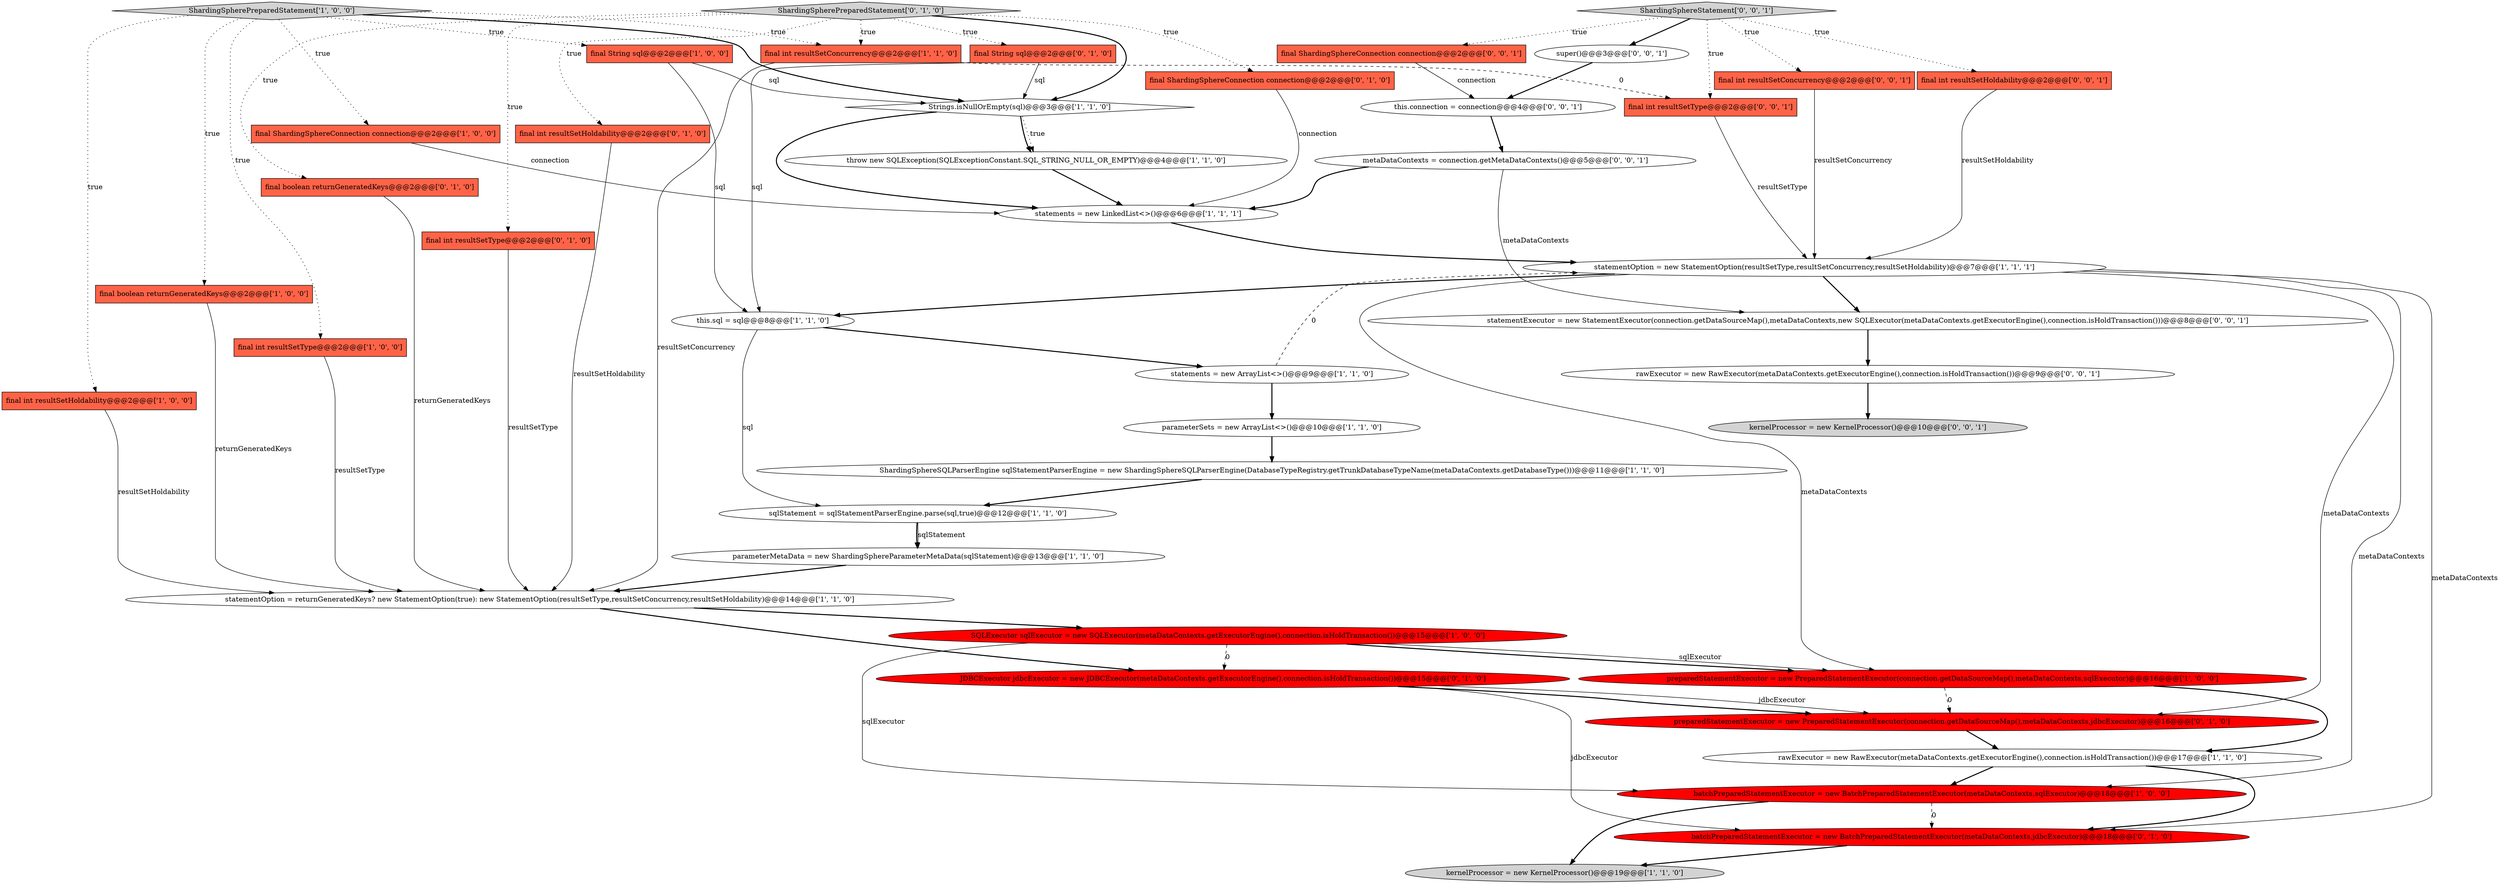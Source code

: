 digraph {
34 [style = filled, label = "final int resultSetHoldability@@@2@@@['0', '0', '1']", fillcolor = tomato, shape = box image = "AAA0AAABBB3BBB"];
35 [style = filled, label = "metaDataContexts = connection.getMetaDataContexts()@@@5@@@['0', '0', '1']", fillcolor = white, shape = ellipse image = "AAA0AAABBB3BBB"];
41 [style = filled, label = "statementExecutor = new StatementExecutor(connection.getDataSourceMap(),metaDataContexts,new SQLExecutor(metaDataContexts.getExecutorEngine(),connection.isHoldTransaction()))@@@8@@@['0', '0', '1']", fillcolor = white, shape = ellipse image = "AAA0AAABBB3BBB"];
26 [style = filled, label = "preparedStatementExecutor = new PreparedStatementExecutor(connection.getDataSourceMap(),metaDataContexts,jdbcExecutor)@@@16@@@['0', '1', '0']", fillcolor = red, shape = ellipse image = "AAA1AAABBB2BBB"];
19 [style = filled, label = "final String sql@@@2@@@['1', '0', '0']", fillcolor = tomato, shape = box image = "AAA0AAABBB1BBB"];
6 [style = filled, label = "throw new SQLException(SQLExceptionConstant.SQL_STRING_NULL_OR_EMPTY)@@@4@@@['1', '1', '0']", fillcolor = white, shape = ellipse image = "AAA0AAABBB1BBB"];
14 [style = filled, label = "parameterSets = new ArrayList<>()@@@10@@@['1', '1', '0']", fillcolor = white, shape = ellipse image = "AAA0AAABBB1BBB"];
28 [style = filled, label = "final int resultSetHoldability@@@2@@@['0', '1', '0']", fillcolor = tomato, shape = box image = "AAA0AAABBB2BBB"];
8 [style = filled, label = "statements = new LinkedList<>()@@@6@@@['1', '1', '1']", fillcolor = white, shape = ellipse image = "AAA0AAABBB1BBB"];
37 [style = filled, label = "rawExecutor = new RawExecutor(metaDataContexts.getExecutorEngine(),connection.isHoldTransaction())@@@9@@@['0', '0', '1']", fillcolor = white, shape = ellipse image = "AAA0AAABBB3BBB"];
31 [style = filled, label = "final boolean returnGeneratedKeys@@@2@@@['0', '1', '0']", fillcolor = tomato, shape = box image = "AAA0AAABBB2BBB"];
13 [style = filled, label = "final boolean returnGeneratedKeys@@@2@@@['1', '0', '0']", fillcolor = tomato, shape = box image = "AAA0AAABBB1BBB"];
23 [style = filled, label = "batchPreparedStatementExecutor = new BatchPreparedStatementExecutor(metaDataContexts,jdbcExecutor)@@@18@@@['0', '1', '0']", fillcolor = red, shape = ellipse image = "AAA1AAABBB2BBB"];
36 [style = filled, label = "final ShardingSphereConnection connection@@@2@@@['0', '0', '1']", fillcolor = tomato, shape = box image = "AAA0AAABBB3BBB"];
22 [style = filled, label = "sqlStatement = sqlStatementParserEngine.parse(sql,true)@@@12@@@['1', '1', '0']", fillcolor = white, shape = ellipse image = "AAA0AAABBB1BBB"];
12 [style = filled, label = "statementOption = new StatementOption(resultSetType,resultSetConcurrency,resultSetHoldability)@@@7@@@['1', '1', '1']", fillcolor = white, shape = ellipse image = "AAA0AAABBB1BBB"];
17 [style = filled, label = "rawExecutor = new RawExecutor(metaDataContexts.getExecutorEngine(),connection.isHoldTransaction())@@@17@@@['1', '1', '0']", fillcolor = white, shape = ellipse image = "AAA0AAABBB1BBB"];
30 [style = filled, label = "JDBCExecutor jdbcExecutor = new JDBCExecutor(metaDataContexts.getExecutorEngine(),connection.isHoldTransaction())@@@15@@@['0', '1', '0']", fillcolor = red, shape = ellipse image = "AAA1AAABBB2BBB"];
40 [style = filled, label = "kernelProcessor = new KernelProcessor()@@@10@@@['0', '0', '1']", fillcolor = lightgray, shape = ellipse image = "AAA0AAABBB3BBB"];
1 [style = filled, label = "final int resultSetType@@@2@@@['1', '0', '0']", fillcolor = tomato, shape = box image = "AAA0AAABBB1BBB"];
9 [style = filled, label = "Strings.isNullOrEmpty(sql)@@@3@@@['1', '1', '0']", fillcolor = white, shape = diamond image = "AAA0AAABBB1BBB"];
38 [style = filled, label = "ShardingSphereStatement['0', '0', '1']", fillcolor = lightgray, shape = diamond image = "AAA0AAABBB3BBB"];
29 [style = filled, label = "final String sql@@@2@@@['0', '1', '0']", fillcolor = tomato, shape = box image = "AAA0AAABBB2BBB"];
11 [style = filled, label = "ShardingSphereSQLParserEngine sqlStatementParserEngine = new ShardingSphereSQLParserEngine(DatabaseTypeRegistry.getTrunkDatabaseTypeName(metaDataContexts.getDatabaseType()))@@@11@@@['1', '1', '0']", fillcolor = white, shape = ellipse image = "AAA0AAABBB1BBB"];
15 [style = filled, label = "statements = new ArrayList<>()@@@9@@@['1', '1', '0']", fillcolor = white, shape = ellipse image = "AAA0AAABBB1BBB"];
42 [style = filled, label = "this.connection = connection@@@4@@@['0', '0', '1']", fillcolor = white, shape = ellipse image = "AAA0AAABBB3BBB"];
0 [style = filled, label = "parameterMetaData = new ShardingSphereParameterMetaData(sqlStatement)@@@13@@@['1', '1', '0']", fillcolor = white, shape = ellipse image = "AAA0AAABBB1BBB"];
39 [style = filled, label = "final int resultSetType@@@2@@@['0', '0', '1']", fillcolor = tomato, shape = box image = "AAA0AAABBB3BBB"];
4 [style = filled, label = "preparedStatementExecutor = new PreparedStatementExecutor(connection.getDataSourceMap(),metaDataContexts,sqlExecutor)@@@16@@@['1', '0', '0']", fillcolor = red, shape = ellipse image = "AAA1AAABBB1BBB"];
16 [style = filled, label = "batchPreparedStatementExecutor = new BatchPreparedStatementExecutor(metaDataContexts,sqlExecutor)@@@18@@@['1', '0', '0']", fillcolor = red, shape = ellipse image = "AAA1AAABBB1BBB"];
33 [style = filled, label = "super()@@@3@@@['0', '0', '1']", fillcolor = white, shape = ellipse image = "AAA0AAABBB3BBB"];
18 [style = filled, label = "kernelProcessor = new KernelProcessor()@@@19@@@['1', '1', '0']", fillcolor = lightgray, shape = ellipse image = "AAA0AAABBB1BBB"];
2 [style = filled, label = "statementOption = returnGeneratedKeys? new StatementOption(true): new StatementOption(resultSetType,resultSetConcurrency,resultSetHoldability)@@@14@@@['1', '1', '0']", fillcolor = white, shape = ellipse image = "AAA0AAABBB1BBB"];
20 [style = filled, label = "ShardingSpherePreparedStatement['1', '0', '0']", fillcolor = lightgray, shape = diamond image = "AAA0AAABBB1BBB"];
25 [style = filled, label = "final int resultSetType@@@2@@@['0', '1', '0']", fillcolor = tomato, shape = box image = "AAA0AAABBB2BBB"];
3 [style = filled, label = "final ShardingSphereConnection connection@@@2@@@['1', '0', '0']", fillcolor = tomato, shape = box image = "AAA0AAABBB1BBB"];
7 [style = filled, label = "SQLExecutor sqlExecutor = new SQLExecutor(metaDataContexts.getExecutorEngine(),connection.isHoldTransaction())@@@15@@@['1', '0', '0']", fillcolor = red, shape = ellipse image = "AAA1AAABBB1BBB"];
10 [style = filled, label = "this.sql = sql@@@8@@@['1', '1', '0']", fillcolor = white, shape = ellipse image = "AAA0AAABBB1BBB"];
21 [style = filled, label = "final int resultSetConcurrency@@@2@@@['1', '1', '0']", fillcolor = tomato, shape = box image = "AAA0AAABBB1BBB"];
24 [style = filled, label = "ShardingSpherePreparedStatement['0', '1', '0']", fillcolor = lightgray, shape = diamond image = "AAA0AAABBB2BBB"];
27 [style = filled, label = "final ShardingSphereConnection connection@@@2@@@['0', '1', '0']", fillcolor = tomato, shape = box image = "AAA0AAABBB2BBB"];
32 [style = filled, label = "final int resultSetConcurrency@@@2@@@['0', '0', '1']", fillcolor = tomato, shape = box image = "AAA0AAABBB3BBB"];
5 [style = filled, label = "final int resultSetHoldability@@@2@@@['1', '0', '0']", fillcolor = tomato, shape = box image = "AAA0AAABBB1BBB"];
12->4 [style = solid, label="metaDataContexts"];
5->2 [style = solid, label="resultSetHoldability"];
30->26 [style = solid, label="jdbcExecutor"];
16->18 [style = bold, label=""];
15->12 [style = dashed, label="0"];
10->15 [style = bold, label=""];
4->17 [style = bold, label=""];
4->26 [style = dashed, label="0"];
3->8 [style = solid, label="connection"];
15->14 [style = bold, label=""];
26->17 [style = bold, label=""];
24->25 [style = dotted, label="true"];
20->9 [style = bold, label=""];
38->34 [style = dotted, label="true"];
24->29 [style = dotted, label="true"];
24->9 [style = bold, label=""];
0->2 [style = bold, label=""];
24->31 [style = dotted, label="true"];
36->42 [style = solid, label="connection"];
7->16 [style = solid, label="sqlExecutor"];
38->39 [style = dotted, label="true"];
29->10 [style = solid, label="sql"];
30->26 [style = bold, label=""];
41->37 [style = bold, label=""];
21->2 [style = solid, label="resultSetConcurrency"];
38->32 [style = dotted, label="true"];
13->2 [style = solid, label="returnGeneratedKeys"];
16->23 [style = dashed, label="0"];
12->26 [style = solid, label="metaDataContexts"];
20->21 [style = dotted, label="true"];
7->4 [style = bold, label=""];
10->22 [style = solid, label="sql"];
39->12 [style = solid, label="resultSetType"];
24->27 [style = dotted, label="true"];
9->6 [style = dotted, label="true"];
24->28 [style = dotted, label="true"];
38->36 [style = dotted, label="true"];
9->8 [style = bold, label=""];
17->23 [style = bold, label=""];
34->12 [style = solid, label="resultSetHoldability"];
9->6 [style = bold, label=""];
32->12 [style = solid, label="resultSetConcurrency"];
29->9 [style = solid, label="sql"];
42->35 [style = bold, label=""];
12->41 [style = bold, label=""];
21->39 [style = dashed, label="0"];
22->0 [style = solid, label="sqlStatement"];
20->5 [style = dotted, label="true"];
1->2 [style = solid, label="resultSetType"];
19->10 [style = solid, label="sql"];
25->2 [style = solid, label="resultSetType"];
12->10 [style = bold, label=""];
22->0 [style = bold, label=""];
20->1 [style = dotted, label="true"];
30->23 [style = solid, label="jdbcExecutor"];
33->42 [style = bold, label=""];
35->41 [style = solid, label="metaDataContexts"];
28->2 [style = solid, label="resultSetHoldability"];
7->30 [style = dashed, label="0"];
6->8 [style = bold, label=""];
35->8 [style = bold, label=""];
8->12 [style = bold, label=""];
11->22 [style = bold, label=""];
31->2 [style = solid, label="returnGeneratedKeys"];
20->3 [style = dotted, label="true"];
20->13 [style = dotted, label="true"];
20->19 [style = dotted, label="true"];
12->16 [style = solid, label="metaDataContexts"];
12->23 [style = solid, label="metaDataContexts"];
2->7 [style = bold, label=""];
2->30 [style = bold, label=""];
38->33 [style = bold, label=""];
19->9 [style = solid, label="sql"];
24->21 [style = dotted, label="true"];
14->11 [style = bold, label=""];
23->18 [style = bold, label=""];
7->4 [style = solid, label="sqlExecutor"];
37->40 [style = bold, label=""];
17->16 [style = bold, label=""];
27->8 [style = solid, label="connection"];
}
